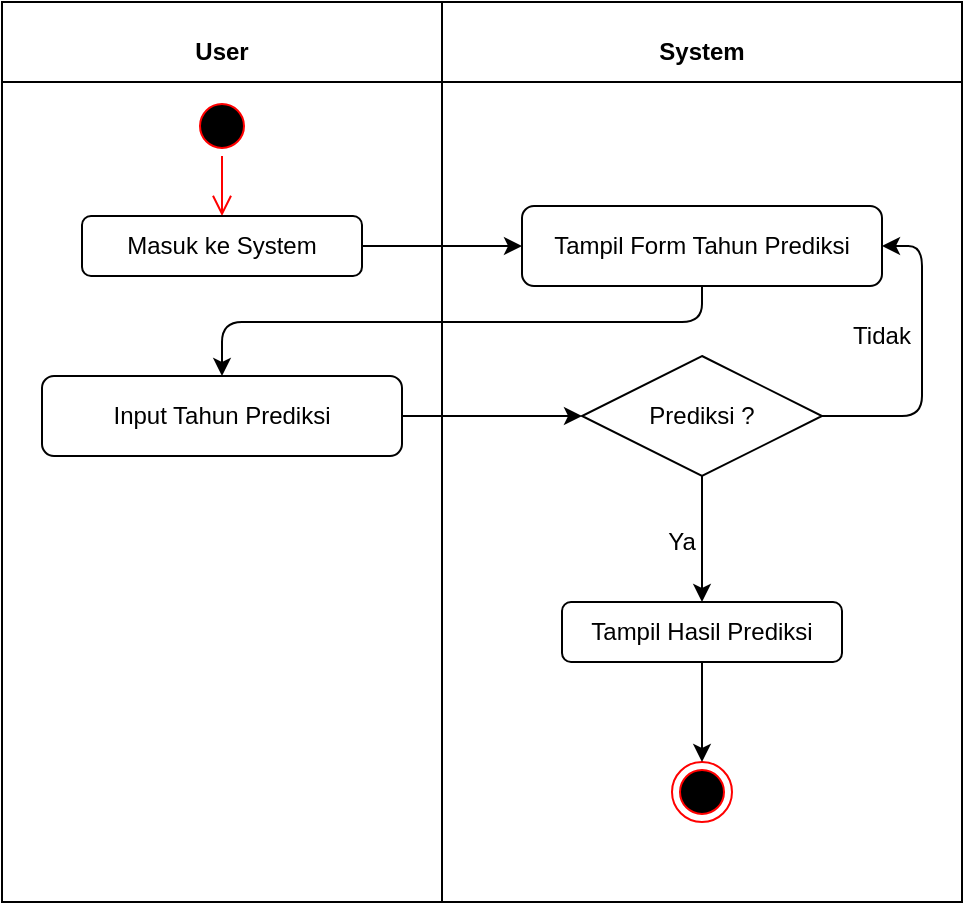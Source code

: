 <mxfile version="13.7.3" type="device"><diagram id="CSdEBFSwVnCaj17KHw2H" name="Page-1"><mxGraphModel dx="1008" dy="474" grid="1" gridSize="10" guides="1" tooltips="1" connect="1" arrows="1" fold="1" page="1" pageScale="1" pageWidth="850" pageHeight="1100" math="0" shadow="0"><root><mxCell id="0"/><mxCell id="1" parent="0"/><mxCell id="aXSPL-MPHS8tqxZUw5Jb-1" value="&lt;p style=&quot;margin: 0px ; margin-top: 4px ; text-align: center&quot;&gt;&lt;br&gt;&lt;b&gt;User&lt;/b&gt;&lt;/p&gt;" style="verticalAlign=top;align=left;overflow=fill;fontSize=12;fontFamily=Helvetica;html=1;" vertex="1" parent="1"><mxGeometry x="40" y="80" width="220" height="450" as="geometry"/></mxCell><mxCell id="aXSPL-MPHS8tqxZUw5Jb-2" value="&lt;p style=&quot;margin: 0px ; margin-top: 4px ; text-align: center&quot;&gt;&lt;br&gt;&lt;b&gt;System&lt;/b&gt;&lt;/p&gt;" style="verticalAlign=top;align=left;overflow=fill;fontSize=12;fontFamily=Helvetica;html=1;" vertex="1" parent="1"><mxGeometry x="260" y="80" width="260" height="450" as="geometry"/></mxCell><mxCell id="aXSPL-MPHS8tqxZUw5Jb-3" value="" style="ellipse;html=1;shape=startState;fillColor=#000000;strokeColor=#ff0000;" vertex="1" parent="1"><mxGeometry x="135" y="127" width="30" height="30" as="geometry"/></mxCell><mxCell id="aXSPL-MPHS8tqxZUw5Jb-4" value="" style="edgeStyle=orthogonalEdgeStyle;html=1;verticalAlign=bottom;endArrow=open;endSize=8;strokeColor=#ff0000;" edge="1" parent="1" source="aXSPL-MPHS8tqxZUw5Jb-3"><mxGeometry relative="1" as="geometry"><mxPoint x="150" y="187" as="targetPoint"/></mxGeometry></mxCell><mxCell id="aXSPL-MPHS8tqxZUw5Jb-5" value="Masuk ke System" style="rounded=1;whiteSpace=wrap;html=1;" vertex="1" parent="1"><mxGeometry x="80" y="187" width="140" height="30" as="geometry"/></mxCell><mxCell id="aXSPL-MPHS8tqxZUw5Jb-6" value="Tampil Form Tahun Prediksi" style="rounded=1;whiteSpace=wrap;html=1;" vertex="1" parent="1"><mxGeometry x="300" y="182" width="180" height="40" as="geometry"/></mxCell><mxCell id="aXSPL-MPHS8tqxZUw5Jb-7" value="Input Tahun Prediksi" style="rounded=1;whiteSpace=wrap;html=1;" vertex="1" parent="1"><mxGeometry x="60" y="267" width="180" height="40" as="geometry"/></mxCell><mxCell id="aXSPL-MPHS8tqxZUw5Jb-8" value="Prediksi ?" style="rhombus;whiteSpace=wrap;html=1;" vertex="1" parent="1"><mxGeometry x="330" y="257" width="120" height="60" as="geometry"/></mxCell><mxCell id="aXSPL-MPHS8tqxZUw5Jb-9" value="" style="rounded=0;whiteSpace=wrap;html=1;fillColor=none;" vertex="1" parent="1"><mxGeometry x="40" y="80" width="480" height="40" as="geometry"/></mxCell><mxCell id="aXSPL-MPHS8tqxZUw5Jb-10" value="Tampil Hasil Prediksi" style="rounded=1;whiteSpace=wrap;html=1;" vertex="1" parent="1"><mxGeometry x="320" y="380" width="140" height="30" as="geometry"/></mxCell><mxCell id="aXSPL-MPHS8tqxZUw5Jb-11" value="" style="ellipse;html=1;shape=endState;fillColor=#000000;strokeColor=#ff0000;" vertex="1" parent="1"><mxGeometry x="375" y="460" width="30" height="30" as="geometry"/></mxCell><mxCell id="aXSPL-MPHS8tqxZUw5Jb-12" value="" style="endArrow=classic;html=1;exitX=1;exitY=0.5;exitDx=0;exitDy=0;entryX=0;entryY=0.5;entryDx=0;entryDy=0;" edge="1" parent="1" source="aXSPL-MPHS8tqxZUw5Jb-5" target="aXSPL-MPHS8tqxZUw5Jb-6"><mxGeometry width="50" height="50" relative="1" as="geometry"><mxPoint x="340" y="350" as="sourcePoint"/><mxPoint x="390" y="300" as="targetPoint"/></mxGeometry></mxCell><mxCell id="aXSPL-MPHS8tqxZUw5Jb-13" value="" style="endArrow=classic;html=1;exitX=0.5;exitY=1;exitDx=0;exitDy=0;entryX=0.5;entryY=0;entryDx=0;entryDy=0;" edge="1" parent="1" source="aXSPL-MPHS8tqxZUw5Jb-6" target="aXSPL-MPHS8tqxZUw5Jb-7"><mxGeometry width="50" height="50" relative="1" as="geometry"><mxPoint x="230" y="212" as="sourcePoint"/><mxPoint x="310" y="212" as="targetPoint"/><Array as="points"><mxPoint x="390" y="240"/><mxPoint x="150" y="240"/></Array></mxGeometry></mxCell><mxCell id="aXSPL-MPHS8tqxZUw5Jb-14" value="" style="endArrow=classic;html=1;exitX=1;exitY=0.5;exitDx=0;exitDy=0;entryX=0;entryY=0.5;entryDx=0;entryDy=0;" edge="1" parent="1" source="aXSPL-MPHS8tqxZUw5Jb-7" target="aXSPL-MPHS8tqxZUw5Jb-8"><mxGeometry width="50" height="50" relative="1" as="geometry"><mxPoint x="230" y="212" as="sourcePoint"/><mxPoint x="310" y="212" as="targetPoint"/></mxGeometry></mxCell><mxCell id="aXSPL-MPHS8tqxZUw5Jb-15" value="" style="endArrow=classic;html=1;exitX=0.5;exitY=1;exitDx=0;exitDy=0;entryX=0.5;entryY=0;entryDx=0;entryDy=0;" edge="1" parent="1" source="aXSPL-MPHS8tqxZUw5Jb-8" target="aXSPL-MPHS8tqxZUw5Jb-10"><mxGeometry width="50" height="50" relative="1" as="geometry"><mxPoint x="250" y="297" as="sourcePoint"/><mxPoint x="340" y="297" as="targetPoint"/></mxGeometry></mxCell><mxCell id="aXSPL-MPHS8tqxZUw5Jb-16" value="" style="endArrow=classic;html=1;exitX=1;exitY=0.5;exitDx=0;exitDy=0;entryX=1;entryY=0.5;entryDx=0;entryDy=0;" edge="1" parent="1" source="aXSPL-MPHS8tqxZUw5Jb-8" target="aXSPL-MPHS8tqxZUw5Jb-6"><mxGeometry width="50" height="50" relative="1" as="geometry"><mxPoint x="400" y="327" as="sourcePoint"/><mxPoint x="400" y="390" as="targetPoint"/><Array as="points"><mxPoint x="500" y="287"/><mxPoint x="500" y="202"/></Array></mxGeometry></mxCell><mxCell id="aXSPL-MPHS8tqxZUw5Jb-17" value="Ya" style="text;html=1;strokeColor=none;fillColor=none;align=center;verticalAlign=middle;whiteSpace=wrap;rounded=0;" vertex="1" parent="1"><mxGeometry x="360" y="340" width="40" height="20" as="geometry"/></mxCell><mxCell id="aXSPL-MPHS8tqxZUw5Jb-18" value="Tidak" style="text;html=1;strokeColor=none;fillColor=none;align=center;verticalAlign=middle;whiteSpace=wrap;rounded=0;" vertex="1" parent="1"><mxGeometry x="440" y="237" width="80" height="20" as="geometry"/></mxCell><mxCell id="aXSPL-MPHS8tqxZUw5Jb-19" value="" style="endArrow=classic;html=1;exitX=0.5;exitY=1;exitDx=0;exitDy=0;" edge="1" parent="1" source="aXSPL-MPHS8tqxZUw5Jb-10" target="aXSPL-MPHS8tqxZUw5Jb-11"><mxGeometry width="50" height="50" relative="1" as="geometry"><mxPoint x="460" y="440" as="sourcePoint"/><mxPoint x="460" y="503" as="targetPoint"/></mxGeometry></mxCell></root></mxGraphModel></diagram></mxfile>
